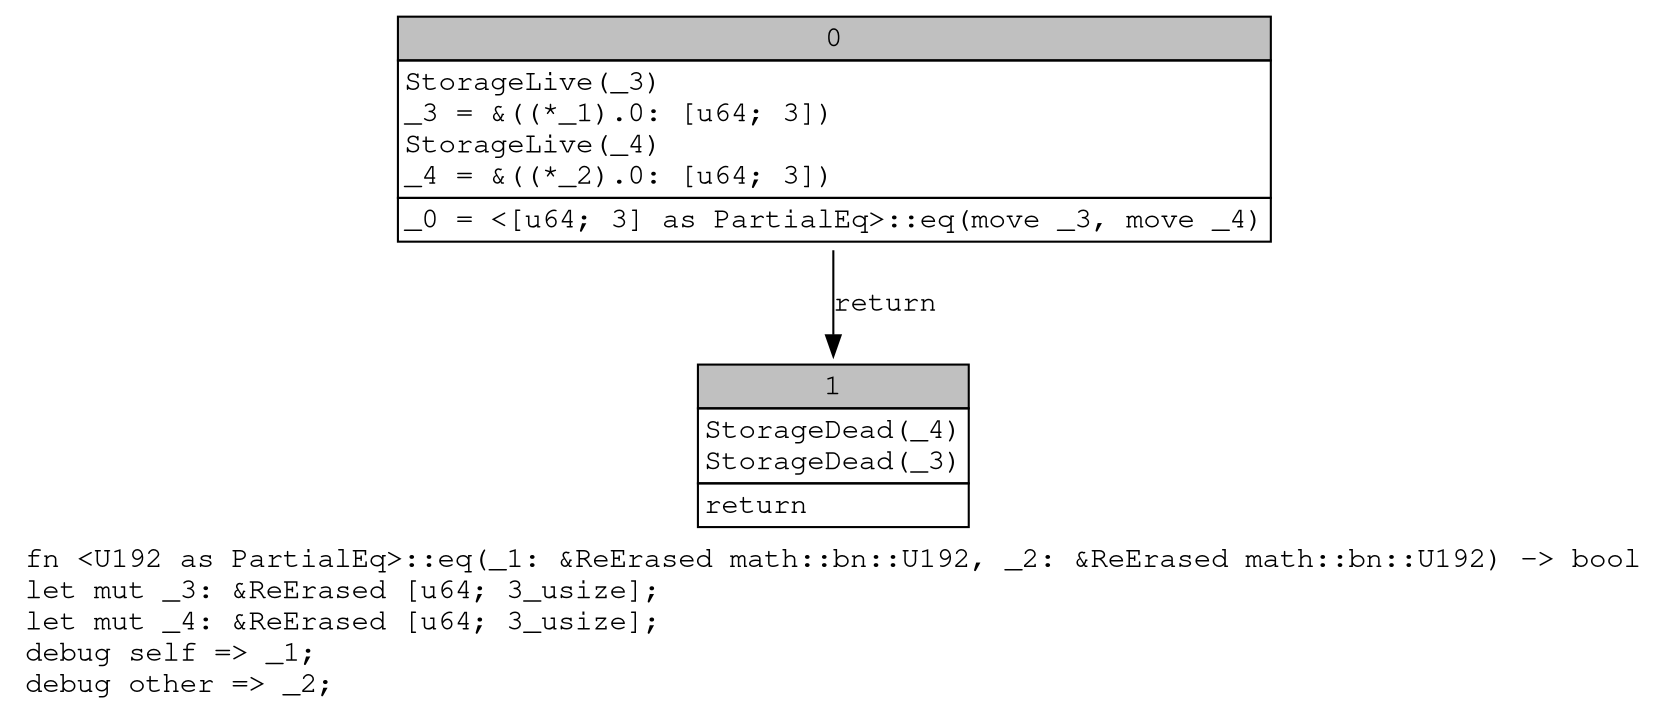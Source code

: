 digraph Mir_0_14699 {
    graph [fontname="Courier, monospace"];
    node [fontname="Courier, monospace"];
    edge [fontname="Courier, monospace"];
    label=<fn &lt;U192 as PartialEq&gt;::eq(_1: &amp;ReErased math::bn::U192, _2: &amp;ReErased math::bn::U192) -&gt; bool<br align="left"/>let mut _3: &amp;ReErased [u64; 3_usize];<br align="left"/>let mut _4: &amp;ReErased [u64; 3_usize];<br align="left"/>debug self =&gt; _1;<br align="left"/>debug other =&gt; _2;<br align="left"/>>;
    bb0__0_14699 [shape="none", label=<<table border="0" cellborder="1" cellspacing="0"><tr><td bgcolor="gray" align="center" colspan="1">0</td></tr><tr><td align="left" balign="left">StorageLive(_3)<br/>_3 = &amp;((*_1).0: [u64; 3])<br/>StorageLive(_4)<br/>_4 = &amp;((*_2).0: [u64; 3])<br/></td></tr><tr><td align="left">_0 = &lt;[u64; 3] as PartialEq&gt;::eq(move _3, move _4)</td></tr></table>>];
    bb1__0_14699 [shape="none", label=<<table border="0" cellborder="1" cellspacing="0"><tr><td bgcolor="gray" align="center" colspan="1">1</td></tr><tr><td align="left" balign="left">StorageDead(_4)<br/>StorageDead(_3)<br/></td></tr><tr><td align="left">return</td></tr></table>>];
    bb0__0_14699 -> bb1__0_14699 [label="return"];
}
